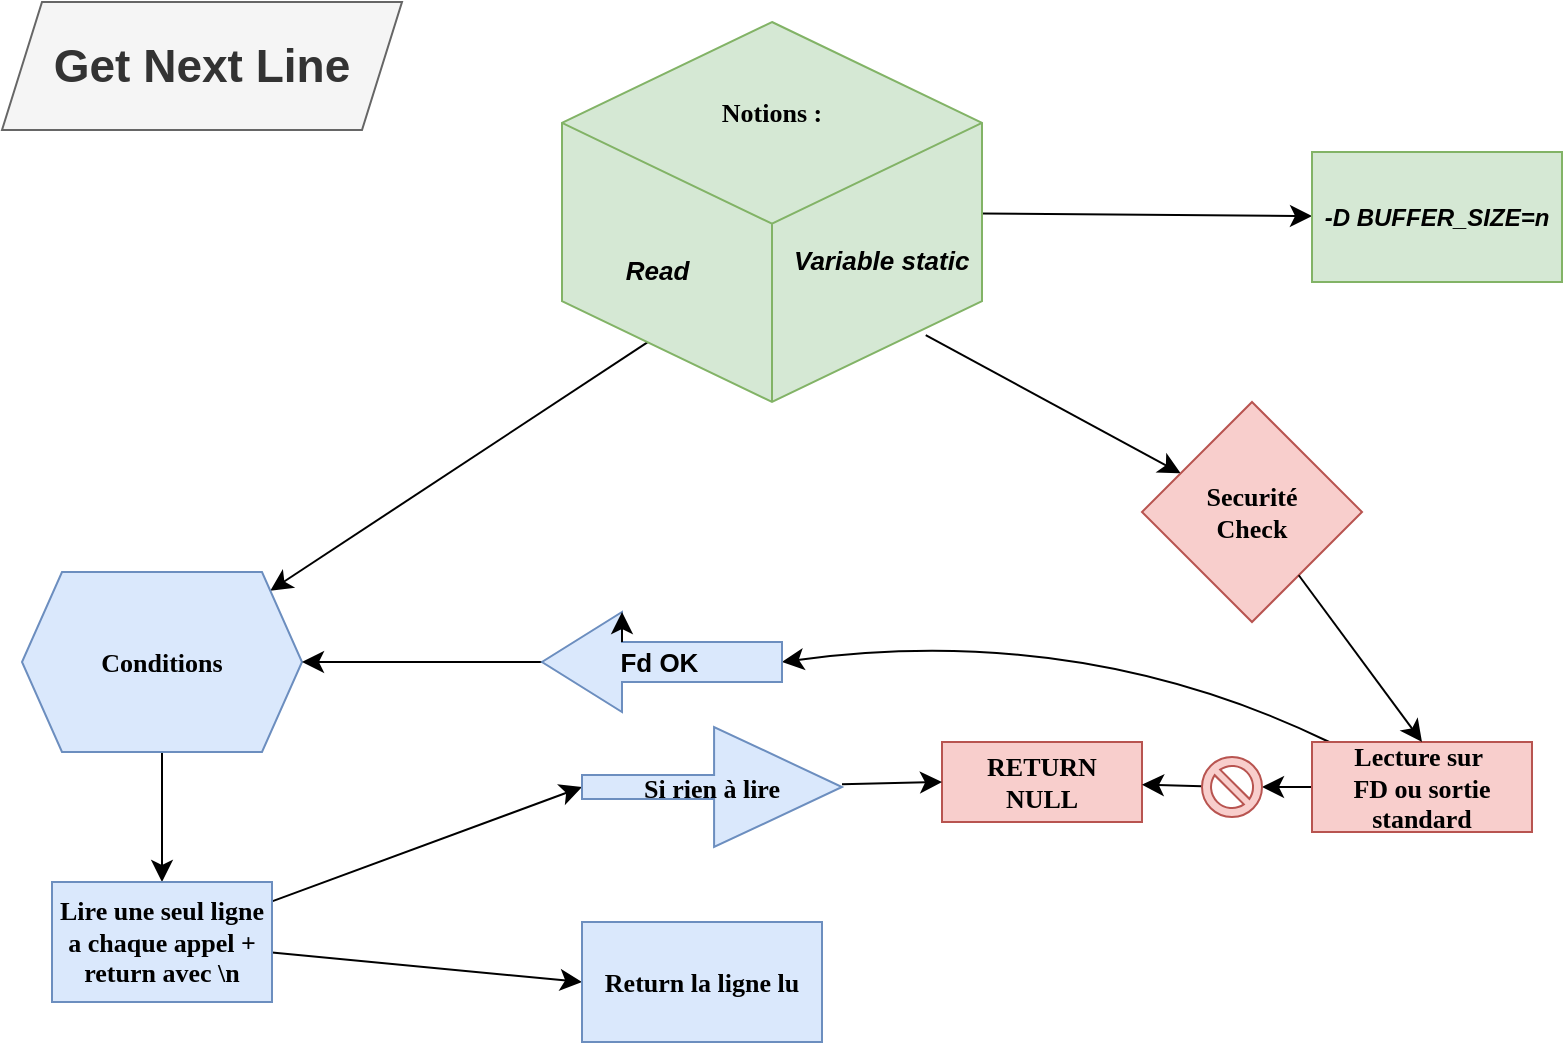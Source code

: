 <mxfile version="24.9.0">
  <diagram name="Page-1" id="6133507b-19e7-1e82-6fc7-422aa6c4b21f">
    <mxGraphModel dx="840" dy="946" grid="1" gridSize="10" guides="1" tooltips="1" connect="1" arrows="1" fold="1" page="1" pageScale="1" pageWidth="1100" pageHeight="850" background="none" math="0" shadow="0">
      <root>
        <mxCell id="0" />
        <mxCell id="1" parent="0" />
        <mxCell id="X8jP_-pNWwgTqy4V8r5L-5" value="" style="edgeStyle=none;curved=1;rounded=0;orthogonalLoop=1;jettySize=auto;html=1;fontSize=12;startSize=8;endSize=8;exitX=0.866;exitY=0.824;exitDx=0;exitDy=0;exitPerimeter=0;" parent="1" source="X8jP_-pNWwgTqy4V8r5L-11" target="X8jP_-pNWwgTqy4V8r5L-4" edge="1">
          <mxGeometry relative="1" as="geometry">
            <mxPoint x="561.708" y="146" as="sourcePoint" />
          </mxGeometry>
        </mxCell>
        <mxCell id="X8jP_-pNWwgTqy4V8r5L-9" value="" style="edgeStyle=none;curved=1;rounded=0;orthogonalLoop=1;jettySize=auto;html=1;fontSize=12;startSize=8;endSize=8;exitX=0.224;exitY=0.828;exitDx=0;exitDy=0;exitPerimeter=0;" parent="1" source="X8jP_-pNWwgTqy4V8r5L-11" target="X8jP_-pNWwgTqy4V8r5L-8" edge="1">
          <mxGeometry relative="1" as="geometry">
            <mxPoint x="436.039" y="146" as="sourcePoint" />
          </mxGeometry>
        </mxCell>
        <mxCell id="X8jP_-pNWwgTqy4V8r5L-2" value="Get Next Line" style="shape=parallelogram;perimeter=parallelogramPerimeter;whiteSpace=wrap;html=1;fixedSize=1;fontStyle=1;fontSize=23;fillColor=#f5f5f5;fontColor=#333333;strokeColor=#666666;" parent="1" vertex="1">
          <mxGeometry x="60" width="200" height="64" as="geometry" />
        </mxCell>
        <mxCell id="X8jP_-pNWwgTqy4V8r5L-4" value="Securité&lt;div&gt;Check&lt;/div&gt;" style="rhombus;whiteSpace=wrap;html=1;fontSize=13;fontFamily=Verdana;verticalAlign=middle;fillColor=#f8cecc;fontStyle=1;startSize=26;swimlaneFillColor=#ffffff;rounded=0;shadow=0;comic=0;labelBackgroundColor=none;strokeWidth=1;strokeColor=#b85450;" parent="1" vertex="1">
          <mxGeometry x="630" y="200" width="110" height="110" as="geometry" />
        </mxCell>
        <mxCell id="sR5y7cmOGe-FrkhTUdvG-5" value="" style="edgeStyle=none;curved=1;rounded=0;orthogonalLoop=1;jettySize=auto;html=1;fontSize=12;startSize=8;endSize=8;" edge="1" parent="1" source="X8jP_-pNWwgTqy4V8r5L-8" target="sR5y7cmOGe-FrkhTUdvG-4">
          <mxGeometry relative="1" as="geometry" />
        </mxCell>
        <mxCell id="X8jP_-pNWwgTqy4V8r5L-8" value="Conditions" style="shape=hexagon;perimeter=hexagonPerimeter2;whiteSpace=wrap;html=1;fixedSize=1;fontSize=13;fontFamily=Verdana;verticalAlign=middle;fillColor=#dae8fc;fontStyle=1;startSize=26;swimlaneFillColor=#ffffff;rounded=0;shadow=0;comic=0;labelBackgroundColor=none;strokeWidth=1;strokeColor=#6c8ebf;" parent="1" vertex="1">
          <mxGeometry x="70" y="285" width="140" height="90" as="geometry" />
        </mxCell>
        <mxCell id="sR5y7cmOGe-FrkhTUdvG-22" value="" style="edgeStyle=none;curved=1;rounded=0;orthogonalLoop=1;jettySize=auto;html=1;fontSize=12;startSize=8;endSize=8;" edge="1" parent="1" source="X8jP_-pNWwgTqy4V8r5L-11" target="sR5y7cmOGe-FrkhTUdvG-21">
          <mxGeometry relative="1" as="geometry" />
        </mxCell>
        <mxCell id="X8jP_-pNWwgTqy4V8r5L-11" value="&lt;div&gt;&lt;span style=&quot;font-family: Verdana; font-size: 13px; font-weight: 700; text-wrap: nowrap; background-color: initial;&quot;&gt;&lt;br&gt;&lt;/span&gt;&lt;/div&gt;&lt;div&gt;&lt;span style=&quot;font-family: Verdana; font-size: 13px; font-weight: 700; text-wrap: nowrap; background-color: initial;&quot;&gt;&lt;br&gt;&lt;/span&gt;&lt;/div&gt;&lt;div&gt;&lt;span style=&quot;font-family: Verdana; font-size: 13px; font-weight: 700; text-wrap: nowrap; background-color: initial;&quot;&gt;Notions :&lt;/span&gt;&lt;br&gt;&lt;/div&gt;&lt;div&gt;&lt;span style=&quot;font-family: Verdana; font-size: 13px; font-weight: 700; text-wrap: nowrap; background-color: initial;&quot;&gt;&lt;br&gt;&lt;/span&gt;&lt;/div&gt;&lt;div&gt;&lt;span style=&quot;font-family: Verdana; font-size: 13px; font-weight: 700; text-wrap: nowrap; background-color: initial;&quot;&gt;&lt;br&gt;&lt;/span&gt;&lt;/div&gt;&lt;div&gt;&lt;br&gt;&lt;/div&gt;&lt;div style=&quot;text-align: left;&quot;&gt;&lt;br&gt;&lt;/div&gt;" style="html=1;whiteSpace=wrap;shape=isoCube2;backgroundOutline=1;isoAngle=15;verticalAlign=top;fillColor=#d5e8d4;strokeColor=#82b366;" parent="1" vertex="1">
          <mxGeometry x="340" y="10" width="210" height="190" as="geometry" />
        </mxCell>
        <mxCell id="78961159f06e98e8-45" value="&amp;nbsp; &amp;nbsp; &amp;nbsp; &amp;nbsp; Read" style="text;html=1;strokeColor=none;fillColor=none;align=left;verticalAlign=top;spacingLeft=1;spacingRight=4;whiteSpace=wrap;overflow=hidden;rotatable=0;points=[[0,0.5],[1,0.5]];portConstraint=eastwest;fontStyle=3;fontSize=13;spacingBottom=0;flipV=0;flipH=0;direction=west;" parent="1" vertex="1">
          <mxGeometry x="340" y="120" width="110" height="30" as="geometry" />
        </mxCell>
        <mxCell id="78961159f06e98e8-44" value="Variable static&lt;div&gt;&lt;span style=&quot;white-space: pre;&quot;&gt;&#x9;&lt;/span&gt;&lt;span style=&quot;white-space: pre;&quot;&gt;&#x9;&lt;/span&gt;&lt;br&gt;&lt;/div&gt;" style="text;html=1;strokeColor=none;fillColor=none;align=left;verticalAlign=top;spacingLeft=4;spacingRight=4;whiteSpace=wrap;overflow=hidden;rotatable=0;points=[[0,0.5],[1,0.5]];portConstraint=eastwest;fontStyle=3;fontSize=13;" parent="1" vertex="1">
          <mxGeometry x="450" y="115" width="100" height="40" as="geometry" />
        </mxCell>
        <mxCell id="sR5y7cmOGe-FrkhTUdvG-1" value="RETURN&lt;div&gt;&lt;span style=&quot;background-color: initial;&quot;&gt;NULL&lt;/span&gt;&lt;br&gt;&lt;/div&gt;" style="rounded=0;whiteSpace=wrap;html=1;fontSize=13;fontFamily=Verdana;fillColor=#f8cecc;strokeColor=#b85450;fontStyle=1;startSize=26;swimlaneFillColor=#ffffff;shadow=0;comic=0;labelBackgroundColor=none;strokeWidth=1;" vertex="1" parent="1">
          <mxGeometry x="530" y="370" width="100" height="40" as="geometry" />
        </mxCell>
        <mxCell id="sR5y7cmOGe-FrkhTUdvG-7" value="" style="edgeStyle=none;curved=1;rounded=0;orthogonalLoop=1;jettySize=auto;html=1;fontSize=12;startSize=8;endSize=8;entryX=0;entryY=0.5;entryDx=0;entryDy=0;entryPerimeter=0;" edge="1" parent="1" source="sR5y7cmOGe-FrkhTUdvG-4" target="sR5y7cmOGe-FrkhTUdvG-6">
          <mxGeometry relative="1" as="geometry" />
        </mxCell>
        <mxCell id="sR5y7cmOGe-FrkhTUdvG-10" style="edgeStyle=none;curved=1;rounded=0;orthogonalLoop=1;jettySize=auto;html=1;entryX=0;entryY=0.5;entryDx=0;entryDy=0;fontSize=12;startSize=8;endSize=8;" edge="1" parent="1" source="sR5y7cmOGe-FrkhTUdvG-4" target="sR5y7cmOGe-FrkhTUdvG-8">
          <mxGeometry relative="1" as="geometry" />
        </mxCell>
        <mxCell id="sR5y7cmOGe-FrkhTUdvG-4" value="Lire une seul ligne a chaque app&lt;span style=&quot;background-color: initial;&quot;&gt;el +&lt;/span&gt;&lt;div&gt;return avec \n&lt;br&gt;&lt;div&gt;&lt;div&gt;&lt;br&gt;&lt;/div&gt;&lt;/div&gt;&lt;/div&gt;" style="whiteSpace=wrap;html=1;fontSize=13;fontFamily=Verdana;fillColor=#dae8fc;strokeColor=#6c8ebf;fontStyle=1;startSize=26;swimlaneFillColor=#ffffff;rounded=0;shadow=0;comic=0;labelBackgroundColor=none;strokeWidth=1;verticalAlign=top;" vertex="1" parent="1">
          <mxGeometry x="85" y="440" width="110" height="60" as="geometry" />
        </mxCell>
        <mxCell id="sR5y7cmOGe-FrkhTUdvG-11" style="edgeStyle=none;curved=1;rounded=0;orthogonalLoop=1;jettySize=auto;html=1;entryX=0;entryY=0.5;entryDx=0;entryDy=0;fontSize=12;startSize=8;endSize=8;" edge="1" parent="1" source="sR5y7cmOGe-FrkhTUdvG-6" target="sR5y7cmOGe-FrkhTUdvG-1">
          <mxGeometry relative="1" as="geometry" />
        </mxCell>
        <mxCell id="sR5y7cmOGe-FrkhTUdvG-6" value="Si rien à lire" style="shape=singleArrow;whiteSpace=wrap;html=1;arrowWidth=0.2;arrowSize=0.492;fontSize=13;fontFamily=Verdana;verticalAlign=middle;fillColor=#dae8fc;strokeColor=#6c8ebf;fontStyle=1;startSize=26;swimlaneFillColor=#ffffff;rounded=0;shadow=0;comic=0;labelBackgroundColor=none;strokeWidth=1;" vertex="1" parent="1">
          <mxGeometry x="350" y="362.5" width="130" height="60" as="geometry" />
        </mxCell>
        <mxCell id="sR5y7cmOGe-FrkhTUdvG-8" value="Return la ligne lu" style="whiteSpace=wrap;html=1;fontSize=13;fontFamily=Verdana;fillColor=#dae8fc;strokeColor=#6c8ebf;fontStyle=1;startSize=26;swimlaneFillColor=#ffffff;rounded=0;shadow=0;comic=0;labelBackgroundColor=none;strokeWidth=1;" vertex="1" parent="1">
          <mxGeometry x="350" y="460" width="120" height="60" as="geometry" />
        </mxCell>
        <mxCell id="sR5y7cmOGe-FrkhTUdvG-25" value="" style="edgeStyle=none;curved=1;rounded=0;orthogonalLoop=1;jettySize=auto;html=1;fontSize=12;startSize=8;endSize=8;" edge="1" parent="1" source="sR5y7cmOGe-FrkhTUdvG-29" target="sR5y7cmOGe-FrkhTUdvG-1">
          <mxGeometry relative="1" as="geometry">
            <Array as="points" />
          </mxGeometry>
        </mxCell>
        <mxCell id="sR5y7cmOGe-FrkhTUdvG-38" value="" style="edgeStyle=none;curved=1;rounded=0;orthogonalLoop=1;jettySize=auto;html=1;fontSize=12;startSize=8;endSize=8;entryX=0;entryY=0.5;entryDx=0;entryDy=0;entryPerimeter=0;" edge="1" parent="1" source="sR5y7cmOGe-FrkhTUdvG-19" target="sR5y7cmOGe-FrkhTUdvG-34">
          <mxGeometry relative="1" as="geometry">
            <Array as="points">
              <mxPoint x="600" y="310" />
            </Array>
          </mxGeometry>
        </mxCell>
        <mxCell id="sR5y7cmOGe-FrkhTUdvG-42" value="" style="edgeStyle=none;curved=1;rounded=0;orthogonalLoop=1;jettySize=auto;html=1;fontSize=12;startSize=8;endSize=8;entryX=1;entryY=0.5;entryDx=0;entryDy=0;entryPerimeter=0;" edge="1" parent="1" source="sR5y7cmOGe-FrkhTUdvG-19" target="sR5y7cmOGe-FrkhTUdvG-29">
          <mxGeometry relative="1" as="geometry" />
        </mxCell>
        <mxCell id="sR5y7cmOGe-FrkhTUdvG-19" value="Lecture sur&amp;nbsp;&lt;div&gt;FD ou sortie standard&lt;/div&gt;" style="whiteSpace=wrap;html=1;fontSize=13;fontFamily=Verdana;fillColor=#f8cecc;strokeColor=#b85450;fontStyle=1;startSize=26;swimlaneFillColor=#ffffff;rounded=0;shadow=0;comic=0;labelBackgroundColor=none;strokeWidth=1;" vertex="1" parent="1">
          <mxGeometry x="715" y="370" width="110" height="45" as="geometry" />
        </mxCell>
        <mxCell id="sR5y7cmOGe-FrkhTUdvG-21" value="-D BUFFER_SIZE=n" style="whiteSpace=wrap;html=1;verticalAlign=middle;fillColor=#d5e8d4;strokeColor=#82b366;fontStyle=3" vertex="1" parent="1">
          <mxGeometry x="715" y="75" width="125" height="65" as="geometry" />
        </mxCell>
        <mxCell id="sR5y7cmOGe-FrkhTUdvG-27" value="" style="edgeStyle=none;curved=1;rounded=0;orthogonalLoop=1;jettySize=auto;html=1;fontSize=12;startSize=8;endSize=8;entryX=0.5;entryY=0;entryDx=0;entryDy=0;" edge="1" parent="1" source="X8jP_-pNWwgTqy4V8r5L-4" target="sR5y7cmOGe-FrkhTUdvG-19">
          <mxGeometry relative="1" as="geometry">
            <mxPoint x="699" y="296" as="sourcePoint" />
            <mxPoint x="750" y="370" as="targetPoint" />
          </mxGeometry>
        </mxCell>
        <mxCell id="sR5y7cmOGe-FrkhTUdvG-40" value="" style="edgeStyle=none;curved=1;rounded=0;orthogonalLoop=1;jettySize=auto;html=1;fontSize=12;startSize=8;endSize=8;entryX=1;entryY=0.5;entryDx=0;entryDy=0;" edge="1" parent="1" target="X8jP_-pNWwgTqy4V8r5L-8">
          <mxGeometry relative="1" as="geometry">
            <mxPoint x="330" y="330" as="sourcePoint" />
            <Array as="points" />
          </mxGeometry>
        </mxCell>
        <mxCell id="sR5y7cmOGe-FrkhTUdvG-34" value="Fd OK&amp;nbsp;" style="html=1;shadow=0;dashed=0;align=center;verticalAlign=middle;shape=mxgraph.arrows2.arrow;dy=0.6;dx=40;flipH=1;notch=0;fillColor=#dae8fc;strokeColor=#6c8ebf;fontStyle=1;fontSize=13;" vertex="1" parent="1">
          <mxGeometry x="330" y="305" width="120" height="50" as="geometry" />
        </mxCell>
        <mxCell id="sR5y7cmOGe-FrkhTUdvG-29" value="" style="verticalLabelPosition=bottom;verticalAlign=top;html=1;shape=mxgraph.basic.no_symbol;fillColor=#f8cecc;strokeColor=#b85450;" vertex="1" parent="1">
          <mxGeometry x="660" y="377.5" width="30" height="30" as="geometry" />
        </mxCell>
        <mxCell id="sR5y7cmOGe-FrkhTUdvG-41" style="edgeStyle=none;curved=1;rounded=0;orthogonalLoop=1;jettySize=auto;html=1;exitX=0;exitY=0;exitDx=80;exitDy=15;exitPerimeter=0;entryX=0;entryY=0;entryDx=80;entryDy=0;entryPerimeter=0;fontSize=12;startSize=8;endSize=8;" edge="1" parent="1" source="sR5y7cmOGe-FrkhTUdvG-34" target="sR5y7cmOGe-FrkhTUdvG-34">
          <mxGeometry relative="1" as="geometry" />
        </mxCell>
      </root>
    </mxGraphModel>
  </diagram>
</mxfile>
